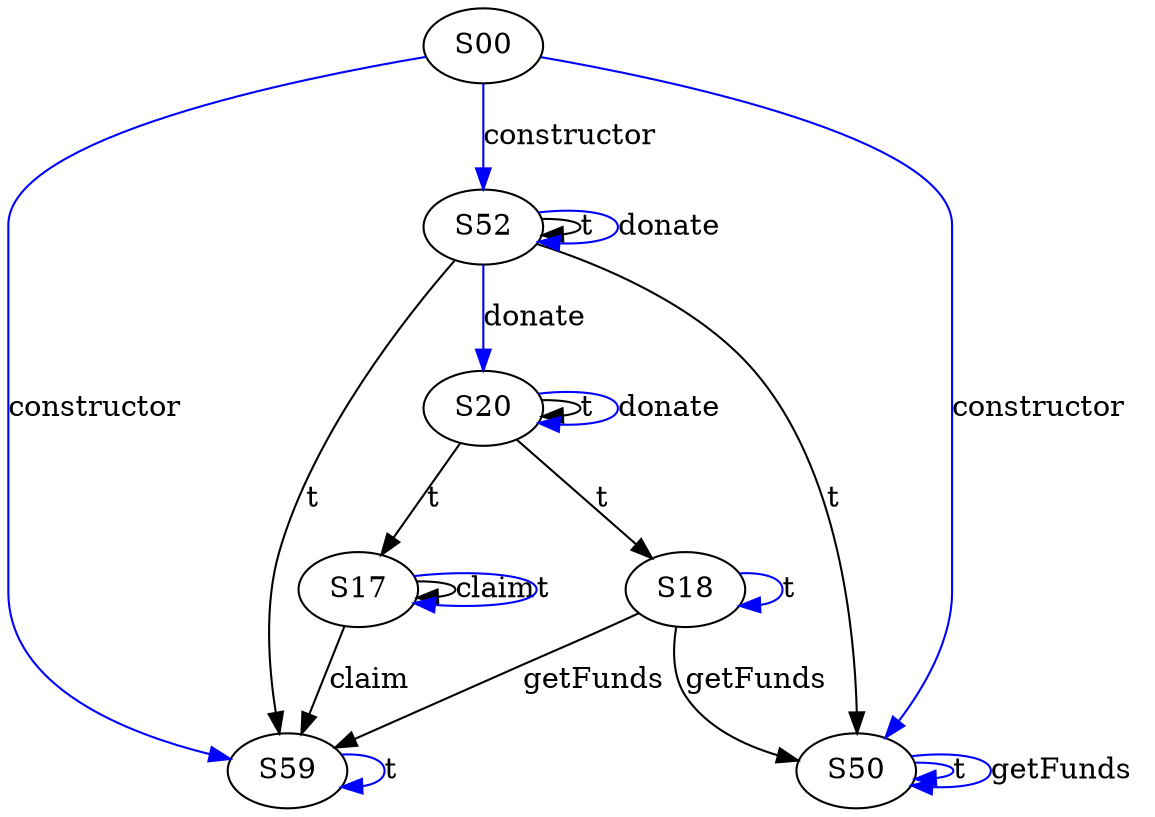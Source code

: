 digraph {

S20->S17 [label="t", style="", color="black"]
S20->S18 [label="t", style="", color="black"]
S20->S20 [label="t", style="", color="black"]
S00->S50 [label="constructor", style="", color="blue"]
S00->S52 [label="constructor", style="", color="blue"]
S00->S59 [label="constructor", style="", color="blue"]
S52->S50 [label="t", style="", color="black"]
S52->S52 [label="t", style="", color="black"]
S52->S59 [label="t", style="", color="black"]
S18->S50 [label="getFunds", style="", color="black"]
S18->S59 [label="getFunds", style="", color="black"]
S17->S17 [label="claim", style="", color="black"]
S17->S59 [label="claim", style="", color="black"]
S17->S17 [label="t", style="", color="blue"]
S52->S20 [label="donate", style="", color="blue"]
S52->S52 [label="donate", style="", color="blue"]
S50->S50 [label="t", style="", color="blue"]
S18->S18 [label="t", style="", color="blue"]
S20->S20 [label="donate", style="", color="blue"]
S59->S59 [label="t", style="", color="blue"]
S50->S50 [label="getFunds", style="", color="blue"]
}